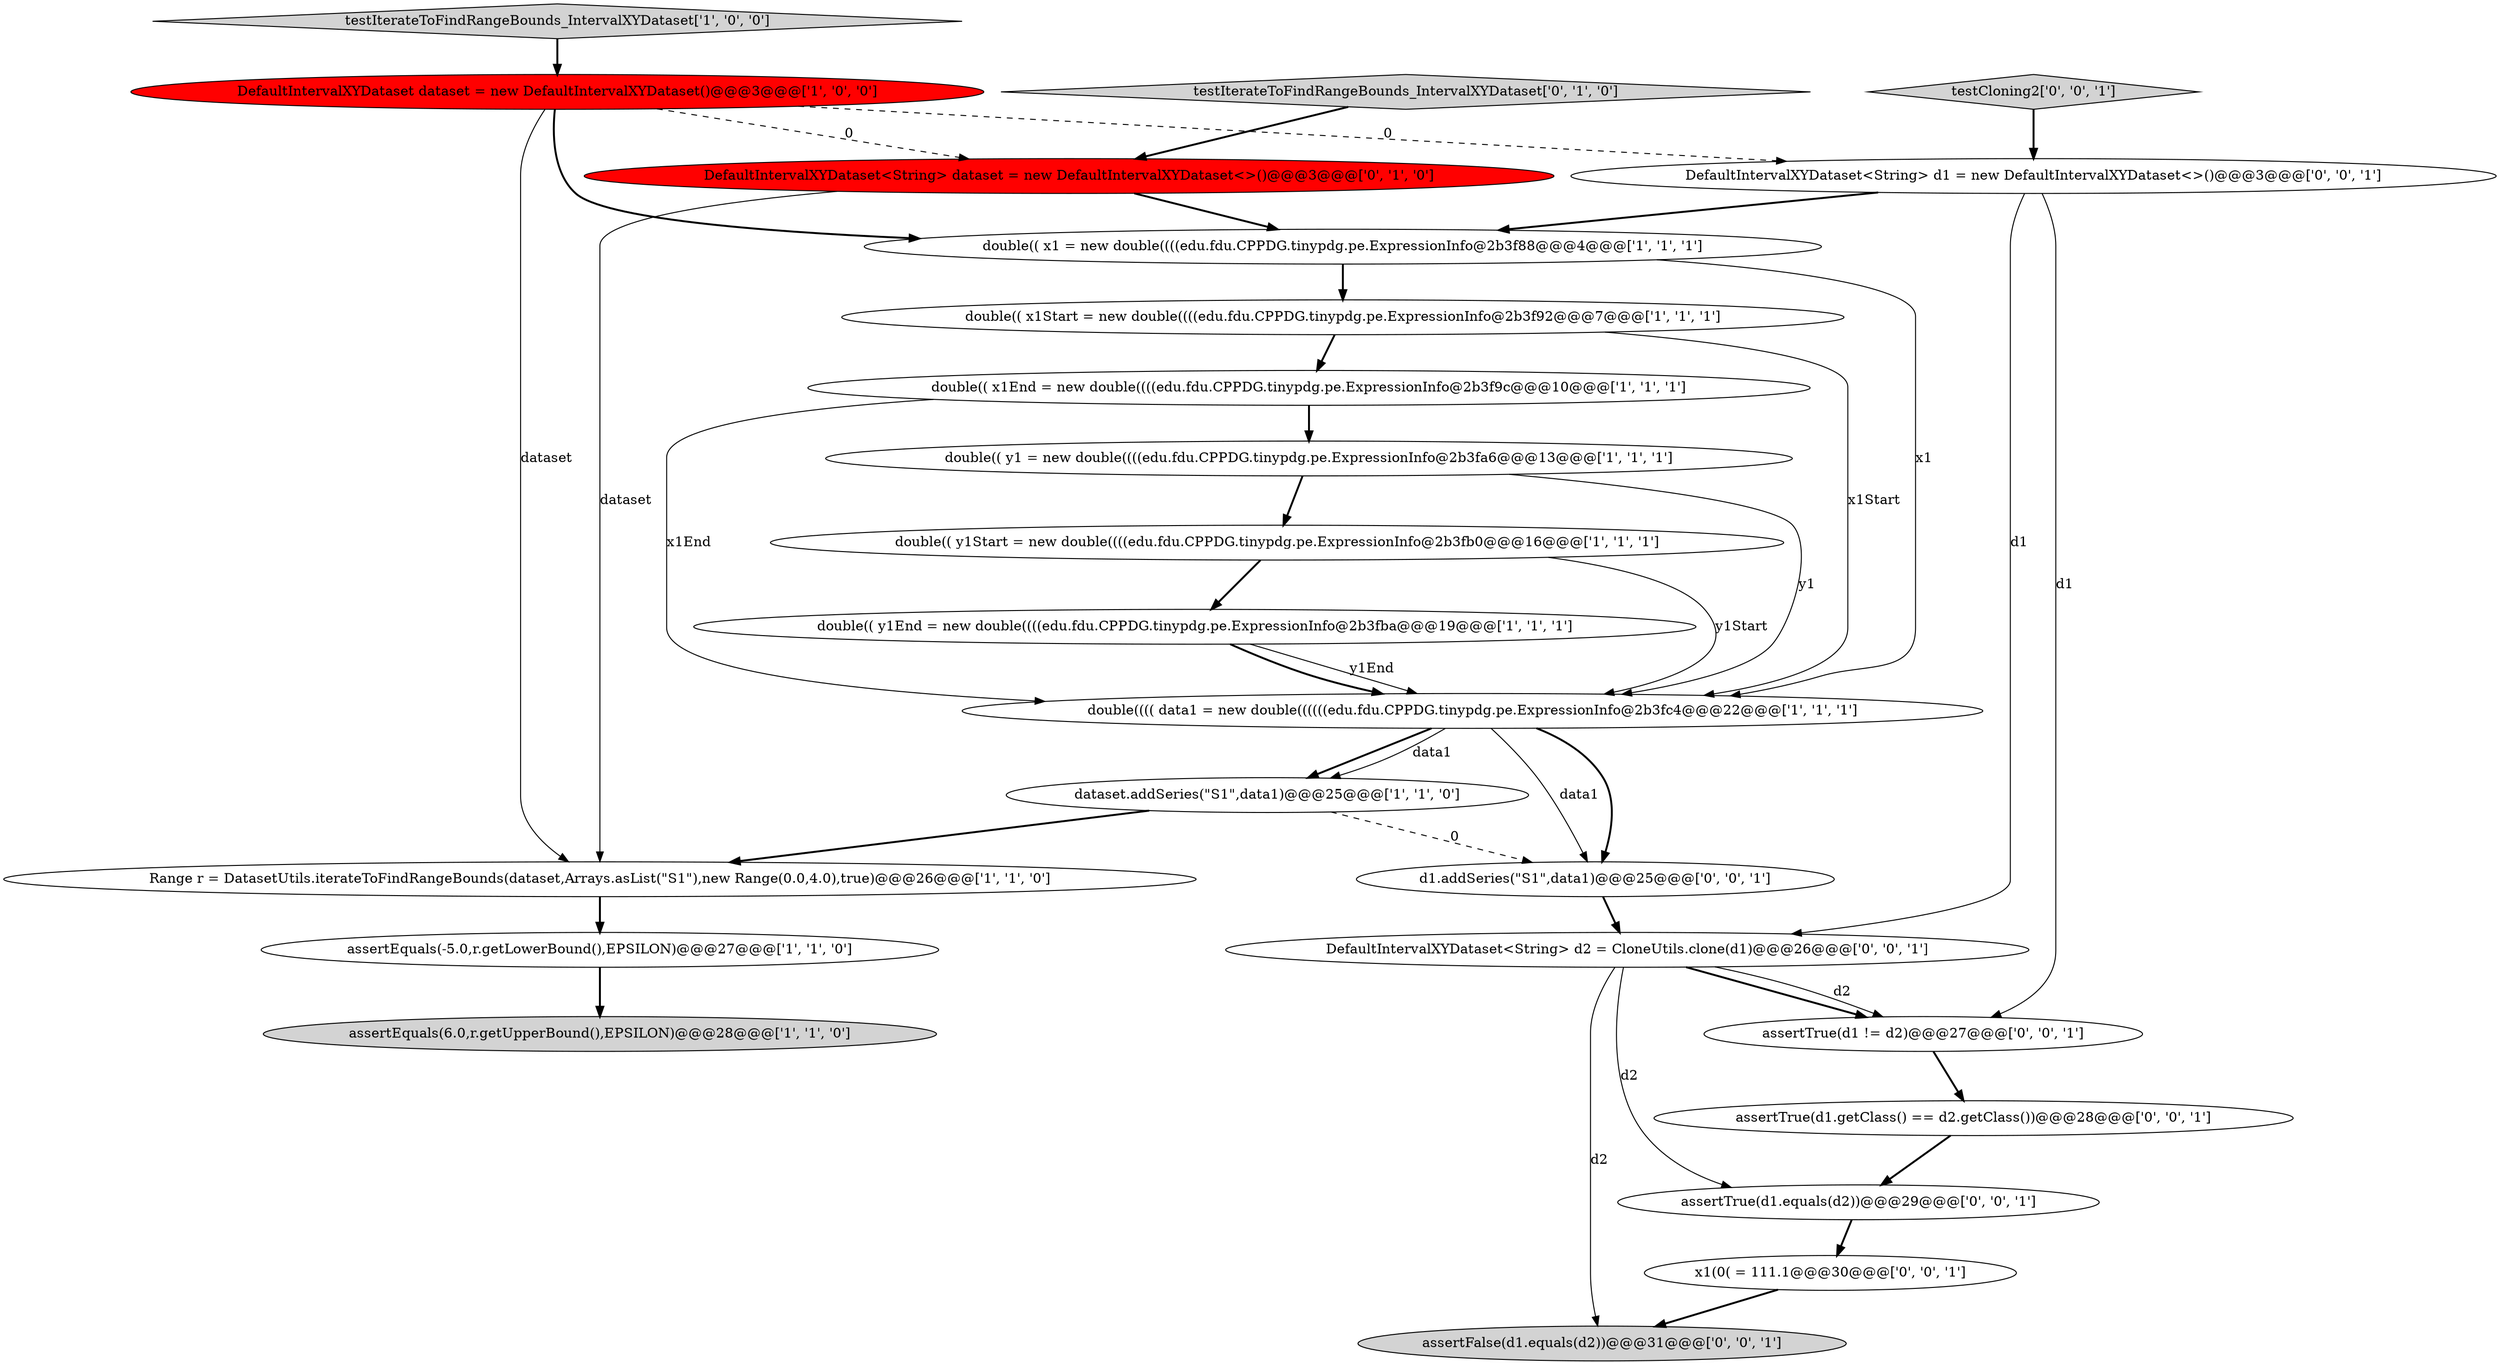 digraph {
8 [style = filled, label = "double(( y1Start = new double((((edu.fdu.CPPDG.tinypdg.pe.ExpressionInfo@2b3fb0@@@16@@@['1', '1', '1']", fillcolor = white, shape = ellipse image = "AAA0AAABBB1BBB"];
22 [style = filled, label = "assertTrue(d1.getClass() == d2.getClass())@@@28@@@['0', '0', '1']", fillcolor = white, shape = ellipse image = "AAA0AAABBB3BBB"];
19 [style = filled, label = "x1(0( = 111.1@@@30@@@['0', '0', '1']", fillcolor = white, shape = ellipse image = "AAA0AAABBB3BBB"];
10 [style = filled, label = "DefaultIntervalXYDataset dataset = new DefaultIntervalXYDataset()@@@3@@@['1', '0', '0']", fillcolor = red, shape = ellipse image = "AAA1AAABBB1BBB"];
2 [style = filled, label = "double(( y1End = new double((((edu.fdu.CPPDG.tinypdg.pe.ExpressionInfo@2b3fba@@@19@@@['1', '1', '1']", fillcolor = white, shape = ellipse image = "AAA0AAABBB1BBB"];
20 [style = filled, label = "assertFalse(d1.equals(d2))@@@31@@@['0', '0', '1']", fillcolor = lightgray, shape = ellipse image = "AAA0AAABBB3BBB"];
4 [style = filled, label = "double(( y1 = new double((((edu.fdu.CPPDG.tinypdg.pe.ExpressionInfo@2b3fa6@@@13@@@['1', '1', '1']", fillcolor = white, shape = ellipse image = "AAA0AAABBB1BBB"];
6 [style = filled, label = "assertEquals(-5.0,r.getLowerBound(),EPSILON)@@@27@@@['1', '1', '0']", fillcolor = white, shape = ellipse image = "AAA0AAABBB1BBB"];
17 [style = filled, label = "testCloning2['0', '0', '1']", fillcolor = lightgray, shape = diamond image = "AAA0AAABBB3BBB"];
21 [style = filled, label = "DefaultIntervalXYDataset<String> d1 = new DefaultIntervalXYDataset<>()@@@3@@@['0', '0', '1']", fillcolor = white, shape = ellipse image = "AAA0AAABBB3BBB"];
11 [style = filled, label = "Range r = DatasetUtils.iterateToFindRangeBounds(dataset,Arrays.asList(\"S1\"),new Range(0.0,4.0),true)@@@26@@@['1', '1', '0']", fillcolor = white, shape = ellipse image = "AAA0AAABBB1BBB"];
14 [style = filled, label = "testIterateToFindRangeBounds_IntervalXYDataset['0', '1', '0']", fillcolor = lightgray, shape = diamond image = "AAA0AAABBB2BBB"];
1 [style = filled, label = "assertEquals(6.0,r.getUpperBound(),EPSILON)@@@28@@@['1', '1', '0']", fillcolor = lightgray, shape = ellipse image = "AAA0AAABBB1BBB"];
15 [style = filled, label = "assertTrue(d1.equals(d2))@@@29@@@['0', '0', '1']", fillcolor = white, shape = ellipse image = "AAA0AAABBB3BBB"];
3 [style = filled, label = "testIterateToFindRangeBounds_IntervalXYDataset['1', '0', '0']", fillcolor = lightgray, shape = diamond image = "AAA0AAABBB1BBB"];
5 [style = filled, label = "dataset.addSeries(\"S1\",data1)@@@25@@@['1', '1', '0']", fillcolor = white, shape = ellipse image = "AAA0AAABBB1BBB"];
0 [style = filled, label = "double(( x1Start = new double((((edu.fdu.CPPDG.tinypdg.pe.ExpressionInfo@2b3f92@@@7@@@['1', '1', '1']", fillcolor = white, shape = ellipse image = "AAA0AAABBB1BBB"];
23 [style = filled, label = "assertTrue(d1 != d2)@@@27@@@['0', '0', '1']", fillcolor = white, shape = ellipse image = "AAA0AAABBB3BBB"];
13 [style = filled, label = "DefaultIntervalXYDataset<String> dataset = new DefaultIntervalXYDataset<>()@@@3@@@['0', '1', '0']", fillcolor = red, shape = ellipse image = "AAA1AAABBB2BBB"];
16 [style = filled, label = "DefaultIntervalXYDataset<String> d2 = CloneUtils.clone(d1)@@@26@@@['0', '0', '1']", fillcolor = white, shape = ellipse image = "AAA0AAABBB3BBB"];
12 [style = filled, label = "double(( x1 = new double((((edu.fdu.CPPDG.tinypdg.pe.ExpressionInfo@2b3f88@@@4@@@['1', '1', '1']", fillcolor = white, shape = ellipse image = "AAA0AAABBB1BBB"];
9 [style = filled, label = "double(( x1End = new double((((edu.fdu.CPPDG.tinypdg.pe.ExpressionInfo@2b3f9c@@@10@@@['1', '1', '1']", fillcolor = white, shape = ellipse image = "AAA0AAABBB1BBB"];
7 [style = filled, label = "double(((( data1 = new double((((((edu.fdu.CPPDG.tinypdg.pe.ExpressionInfo@2b3fc4@@@22@@@['1', '1', '1']", fillcolor = white, shape = ellipse image = "AAA0AAABBB1BBB"];
18 [style = filled, label = "d1.addSeries(\"S1\",data1)@@@25@@@['0', '0', '1']", fillcolor = white, shape = ellipse image = "AAA0AAABBB3BBB"];
0->9 [style = bold, label=""];
16->20 [style = solid, label="d2"];
22->15 [style = bold, label=""];
10->21 [style = dashed, label="0"];
7->18 [style = solid, label="data1"];
10->11 [style = solid, label="dataset"];
19->20 [style = bold, label=""];
9->4 [style = bold, label=""];
11->6 [style = bold, label=""];
12->7 [style = solid, label="x1"];
16->23 [style = bold, label=""];
10->13 [style = dashed, label="0"];
15->19 [style = bold, label=""];
5->18 [style = dashed, label="0"];
12->0 [style = bold, label=""];
21->16 [style = solid, label="d1"];
2->7 [style = solid, label="y1End"];
0->7 [style = solid, label="x1Start"];
21->12 [style = bold, label=""];
8->7 [style = solid, label="y1Start"];
6->1 [style = bold, label=""];
3->10 [style = bold, label=""];
9->7 [style = solid, label="x1End"];
7->5 [style = bold, label=""];
13->12 [style = bold, label=""];
23->22 [style = bold, label=""];
8->2 [style = bold, label=""];
10->12 [style = bold, label=""];
4->7 [style = solid, label="y1"];
7->18 [style = bold, label=""];
4->8 [style = bold, label=""];
21->23 [style = solid, label="d1"];
5->11 [style = bold, label=""];
2->7 [style = bold, label=""];
14->13 [style = bold, label=""];
7->5 [style = solid, label="data1"];
13->11 [style = solid, label="dataset"];
17->21 [style = bold, label=""];
16->15 [style = solid, label="d2"];
16->23 [style = solid, label="d2"];
18->16 [style = bold, label=""];
}
